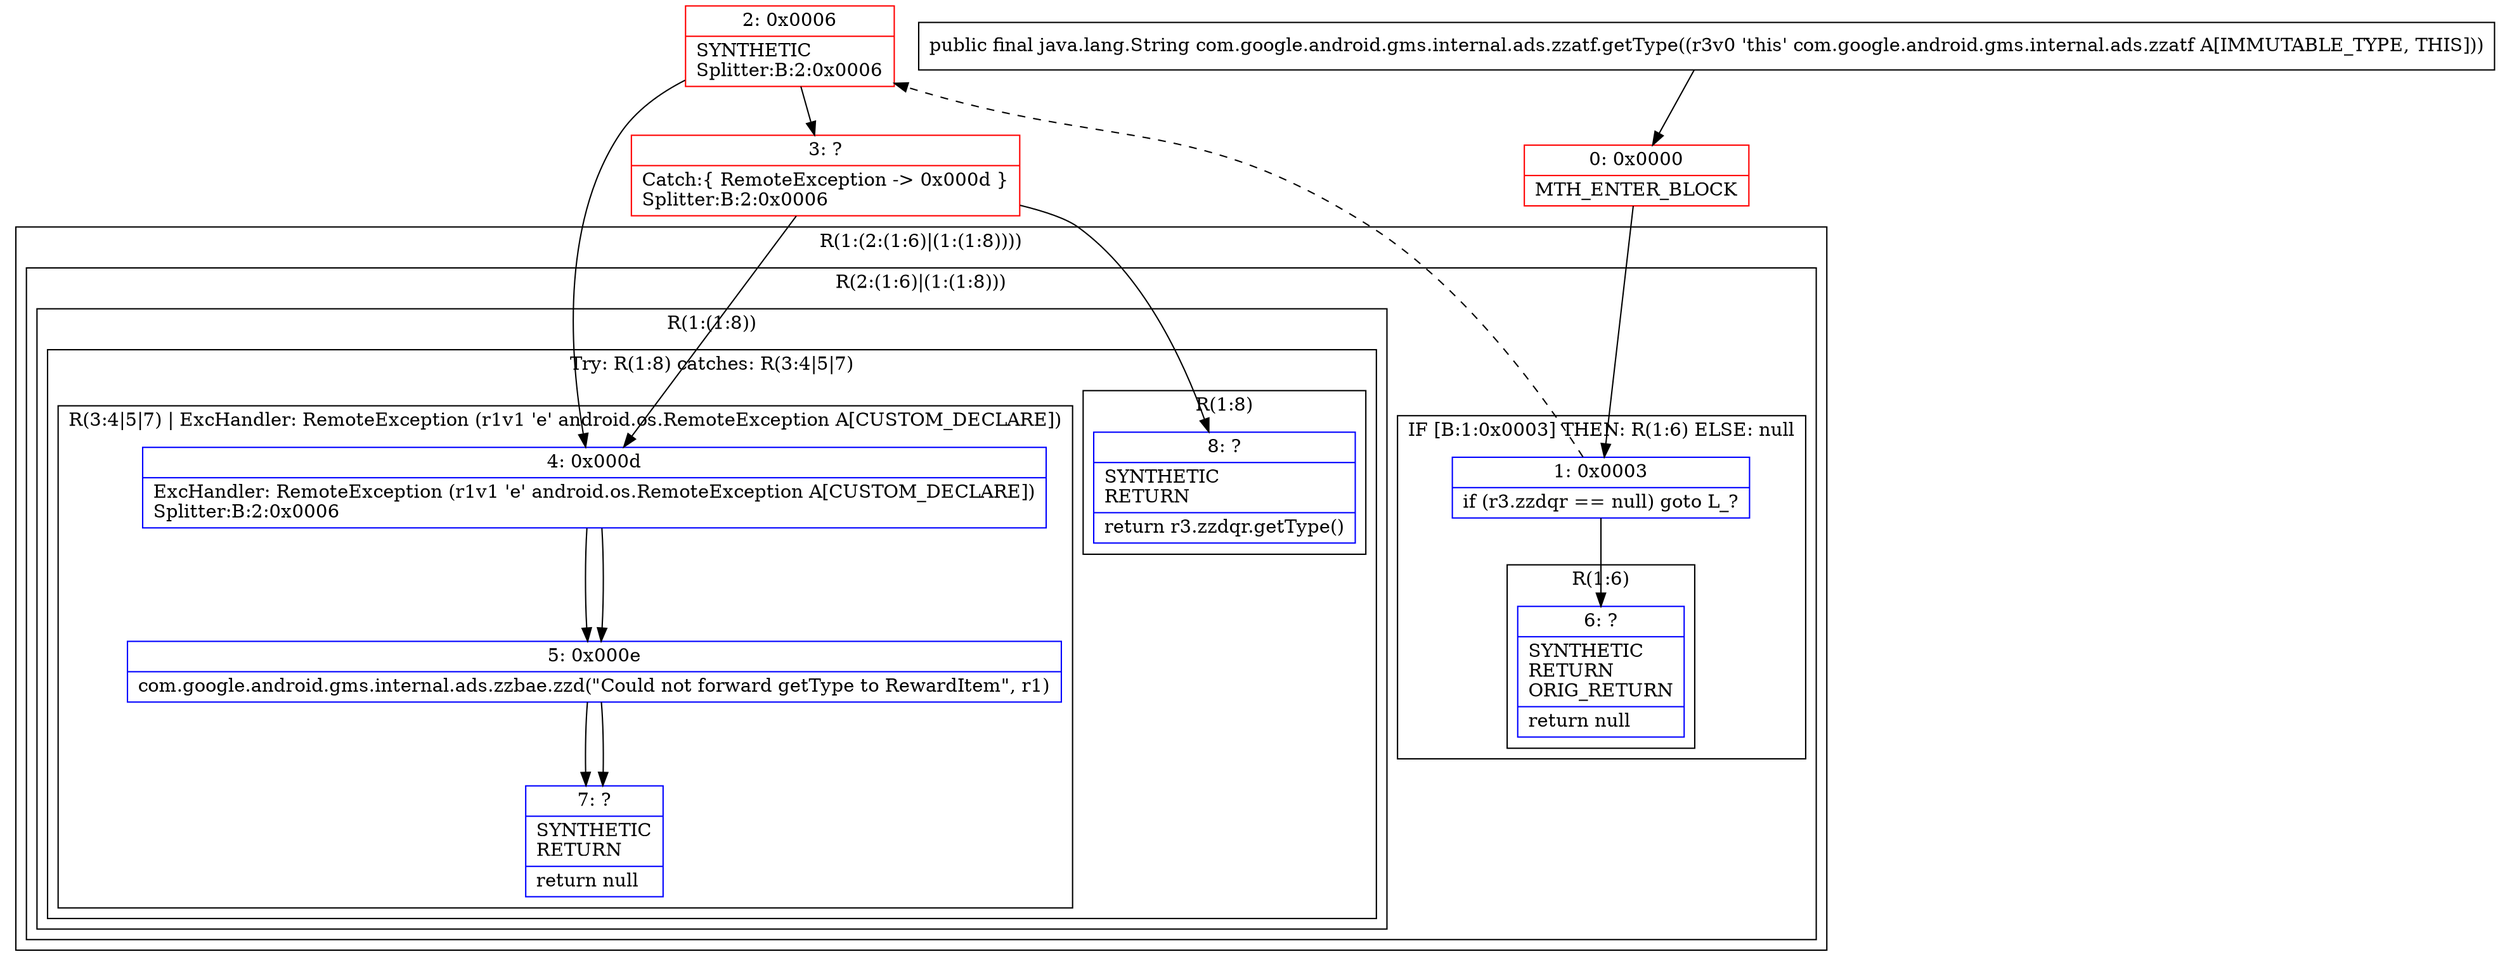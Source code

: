 digraph "CFG forcom.google.android.gms.internal.ads.zzatf.getType()Ljava\/lang\/String;" {
subgraph cluster_Region_1303030262 {
label = "R(1:(2:(1:6)|(1:(1:8))))";
node [shape=record,color=blue];
subgraph cluster_Region_1360246169 {
label = "R(2:(1:6)|(1:(1:8)))";
node [shape=record,color=blue];
subgraph cluster_IfRegion_876738321 {
label = "IF [B:1:0x0003] THEN: R(1:6) ELSE: null";
node [shape=record,color=blue];
Node_1 [shape=record,label="{1\:\ 0x0003|if (r3.zzdqr == null) goto L_?\l}"];
subgraph cluster_Region_364004364 {
label = "R(1:6)";
node [shape=record,color=blue];
Node_6 [shape=record,label="{6\:\ ?|SYNTHETIC\lRETURN\lORIG_RETURN\l|return null\l}"];
}
}
subgraph cluster_Region_223324757 {
label = "R(1:(1:8))";
node [shape=record,color=blue];
subgraph cluster_TryCatchRegion_1102870808 {
label = "Try: R(1:8) catches: R(3:4|5|7)";
node [shape=record,color=blue];
subgraph cluster_Region_2063525697 {
label = "R(1:8)";
node [shape=record,color=blue];
Node_8 [shape=record,label="{8\:\ ?|SYNTHETIC\lRETURN\l|return r3.zzdqr.getType()\l}"];
}
subgraph cluster_Region_2104188470 {
label = "R(3:4|5|7) | ExcHandler: RemoteException (r1v1 'e' android.os.RemoteException A[CUSTOM_DECLARE])\l";
node [shape=record,color=blue];
Node_4 [shape=record,label="{4\:\ 0x000d|ExcHandler: RemoteException (r1v1 'e' android.os.RemoteException A[CUSTOM_DECLARE])\lSplitter:B:2:0x0006\l}"];
Node_5 [shape=record,label="{5\:\ 0x000e|com.google.android.gms.internal.ads.zzbae.zzd(\"Could not forward getType to RewardItem\", r1)\l}"];
Node_7 [shape=record,label="{7\:\ ?|SYNTHETIC\lRETURN\l|return null\l}"];
}
}
}
}
}
subgraph cluster_Region_2104188470 {
label = "R(3:4|5|7) | ExcHandler: RemoteException (r1v1 'e' android.os.RemoteException A[CUSTOM_DECLARE])\l";
node [shape=record,color=blue];
Node_4 [shape=record,label="{4\:\ 0x000d|ExcHandler: RemoteException (r1v1 'e' android.os.RemoteException A[CUSTOM_DECLARE])\lSplitter:B:2:0x0006\l}"];
Node_5 [shape=record,label="{5\:\ 0x000e|com.google.android.gms.internal.ads.zzbae.zzd(\"Could not forward getType to RewardItem\", r1)\l}"];
Node_7 [shape=record,label="{7\:\ ?|SYNTHETIC\lRETURN\l|return null\l}"];
}
Node_0 [shape=record,color=red,label="{0\:\ 0x0000|MTH_ENTER_BLOCK\l}"];
Node_2 [shape=record,color=red,label="{2\:\ 0x0006|SYNTHETIC\lSplitter:B:2:0x0006\l}"];
Node_3 [shape=record,color=red,label="{3\:\ ?|Catch:\{ RemoteException \-\> 0x000d \}\lSplitter:B:2:0x0006\l}"];
MethodNode[shape=record,label="{public final java.lang.String com.google.android.gms.internal.ads.zzatf.getType((r3v0 'this' com.google.android.gms.internal.ads.zzatf A[IMMUTABLE_TYPE, THIS])) }"];
MethodNode -> Node_0;
Node_1 -> Node_2[style=dashed];
Node_1 -> Node_6;
Node_4 -> Node_5;
Node_5 -> Node_7;
Node_4 -> Node_5;
Node_5 -> Node_7;
Node_0 -> Node_1;
Node_2 -> Node_3;
Node_2 -> Node_4;
Node_3 -> Node_4;
Node_3 -> Node_8;
}

